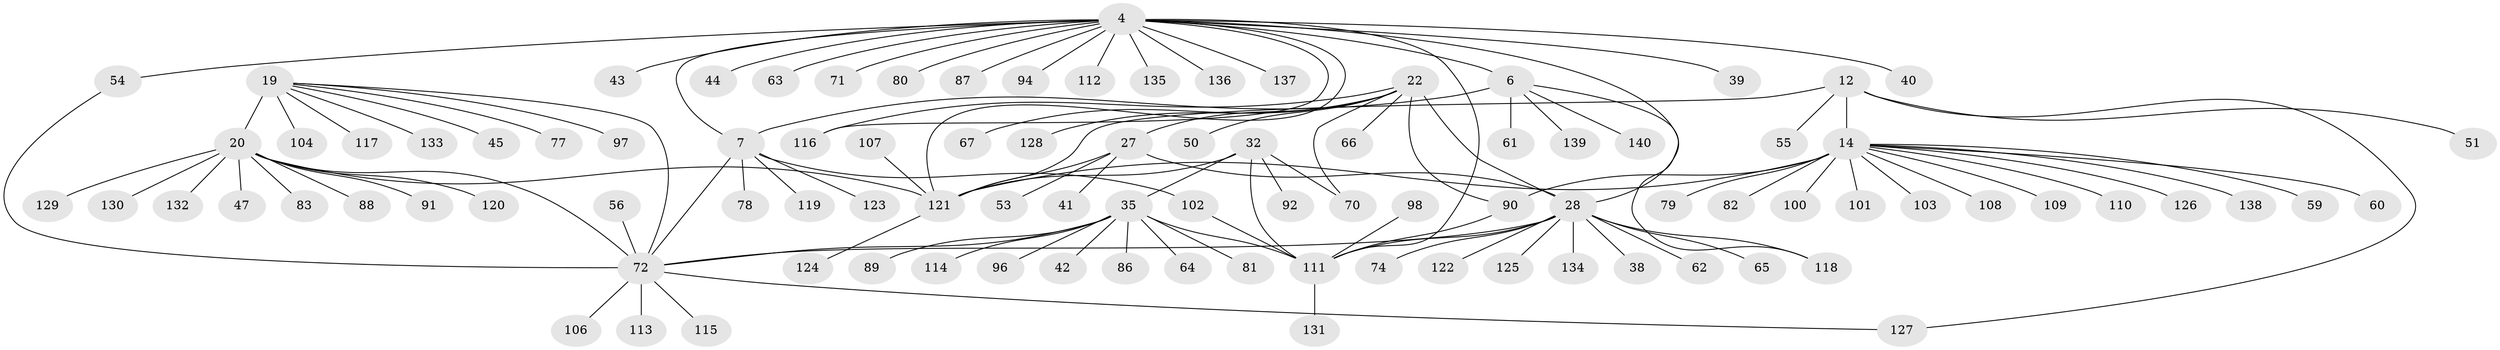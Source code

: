// original degree distribution, {14: 0.007142857142857143, 8: 0.09285714285714286, 10: 0.02857142857142857, 12: 0.007142857142857143, 9: 0.06428571428571428, 13: 0.02142857142857143, 7: 0.02142857142857143, 18: 0.007142857142857143, 2: 0.12857142857142856, 1: 0.5857142857142857, 3: 0.03571428571428571}
// Generated by graph-tools (version 1.1) at 2025/57/03/04/25 21:57:16]
// undirected, 98 vertices, 116 edges
graph export_dot {
graph [start="1"]
  node [color=gray90,style=filled];
  4 [super="+3+1"];
  6 [super="+2"];
  7 [super="+5"];
  12 [super="+11"];
  14 [super="+13+10"];
  19 [super="+18"];
  20 [super="+16+17"];
  22;
  27 [super="+24"];
  28 [super="+25+26"];
  32 [super="+29"];
  35 [super="+34+33"];
  38;
  39;
  40;
  41;
  42;
  43;
  44;
  45;
  47;
  50;
  51;
  53;
  54;
  55;
  56;
  59;
  60;
  61;
  62;
  63;
  64;
  65;
  66;
  67;
  70;
  71;
  72 [super="+37+52"];
  74;
  77;
  78;
  79;
  80;
  81;
  82;
  83;
  86;
  87;
  88;
  89;
  90 [super="+85"];
  91;
  92 [super="+68"];
  94;
  96;
  97;
  98 [super="+36"];
  100;
  101;
  102 [super="+76"];
  103 [super="+49"];
  104 [super="+93"];
  106;
  107;
  108;
  109;
  110;
  111 [super="+31"];
  112;
  113;
  114;
  115 [super="+57"];
  116 [super="+73"];
  117;
  118;
  119 [super="+105"];
  120;
  121 [super="+48+8"];
  122;
  123 [super="+69"];
  124;
  125;
  126;
  127;
  128 [super="+99"];
  129;
  130;
  131;
  132;
  133;
  134;
  135 [super="+95"];
  136;
  137;
  138 [super="+75"];
  139;
  140;
  4 -- 6 [weight=6];
  4 -- 7 [weight=6];
  4 -- 44;
  4 -- 54;
  4 -- 87;
  4 -- 112;
  4 -- 136;
  4 -- 137;
  4 -- 71;
  4 -- 94;
  4 -- 63;
  4 -- 39;
  4 -- 40;
  4 -- 135;
  4 -- 43;
  4 -- 80;
  4 -- 116;
  4 -- 28;
  4 -- 121;
  4 -- 111;
  6 -- 7 [weight=4];
  6 -- 61;
  6 -- 118;
  6 -- 139;
  6 -- 140;
  7 -- 78;
  7 -- 102;
  7 -- 123;
  7 -- 119;
  7 -- 72;
  12 -- 14 [weight=8];
  12 -- 55;
  12 -- 127;
  12 -- 51;
  12 -- 121 [weight=2];
  14 -- 60;
  14 -- 79;
  14 -- 90;
  14 -- 110;
  14 -- 100;
  14 -- 59;
  14 -- 109;
  14 -- 121 [weight=4];
  14 -- 101;
  14 -- 103;
  14 -- 138;
  14 -- 108;
  14 -- 82;
  14 -- 126;
  19 -- 20 [weight=8];
  19 -- 77;
  19 -- 97;
  19 -- 117;
  19 -- 133;
  19 -- 45;
  19 -- 104;
  19 -- 72 [weight=2];
  20 -- 129;
  20 -- 130;
  20 -- 47;
  20 -- 83;
  20 -- 88;
  20 -- 121 [weight=2];
  20 -- 72 [weight=4];
  20 -- 132;
  20 -- 91;
  20 -- 120;
  22 -- 27 [weight=2];
  22 -- 28 [weight=4];
  22 -- 50;
  22 -- 66;
  22 -- 67;
  22 -- 70;
  22 -- 90;
  22 -- 116;
  22 -- 128;
  27 -- 28 [weight=8];
  27 -- 53;
  27 -- 41;
  27 -- 121;
  28 -- 38;
  28 -- 65;
  28 -- 118;
  28 -- 72;
  28 -- 134;
  28 -- 74;
  28 -- 111 [weight=2];
  28 -- 122;
  28 -- 125;
  28 -- 62;
  32 -- 35 [weight=8];
  32 -- 70;
  32 -- 121 [weight=2];
  32 -- 92;
  32 -- 111 [weight=2];
  35 -- 42;
  35 -- 86;
  35 -- 64;
  35 -- 96;
  35 -- 111 [weight=4];
  35 -- 81;
  35 -- 114;
  35 -- 72;
  35 -- 89;
  54 -- 72;
  56 -- 72;
  72 -- 106;
  72 -- 113;
  72 -- 115;
  72 -- 127;
  90 -- 111;
  98 -- 111;
  102 -- 111;
  107 -- 121;
  111 -- 131;
  121 -- 124;
}
